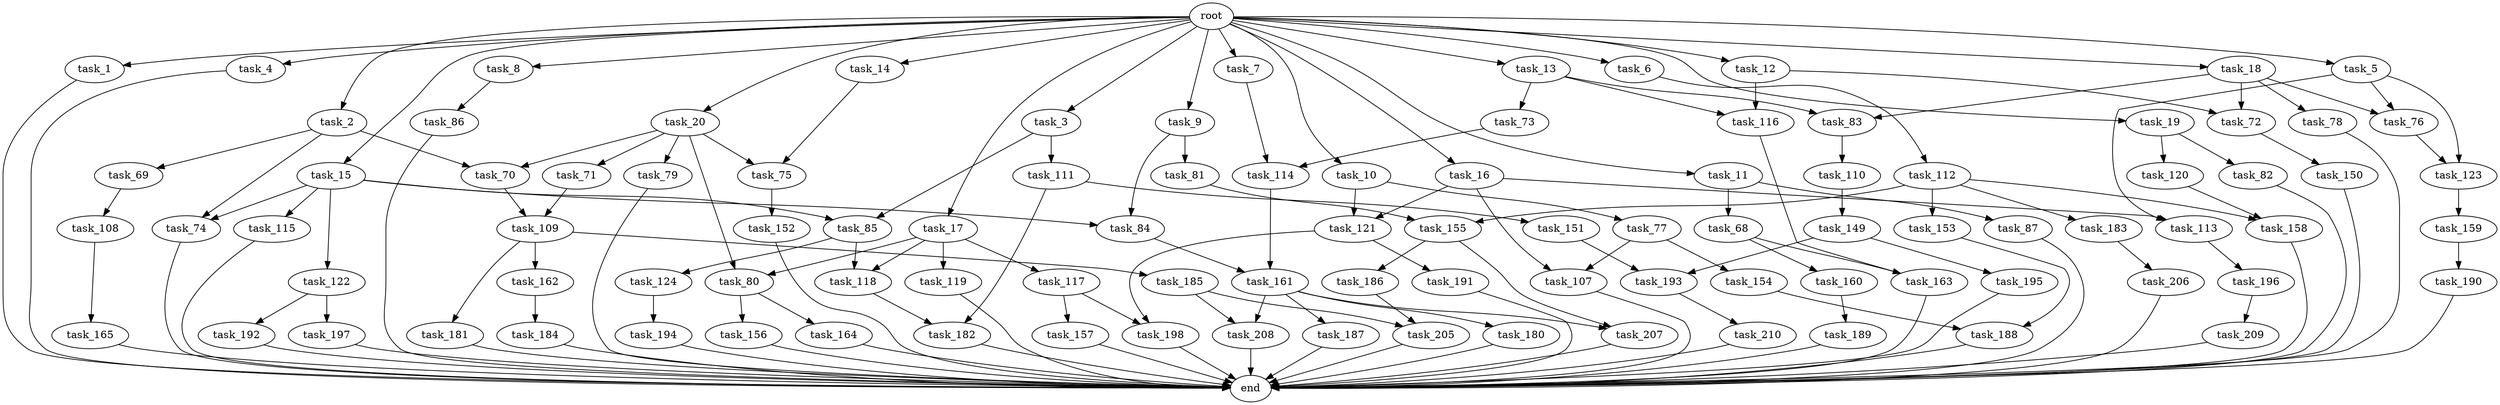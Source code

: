 digraph G {
  root [size="0.000000"];
  task_1 [size="102.400000"];
  task_2 [size="102.400000"];
  task_3 [size="102.400000"];
  task_4 [size="102.400000"];
  task_5 [size="102.400000"];
  task_6 [size="102.400000"];
  task_7 [size="102.400000"];
  task_8 [size="102.400000"];
  task_9 [size="102.400000"];
  task_10 [size="102.400000"];
  task_11 [size="102.400000"];
  task_12 [size="102.400000"];
  task_13 [size="102.400000"];
  task_14 [size="102.400000"];
  task_15 [size="102.400000"];
  task_16 [size="102.400000"];
  task_17 [size="102.400000"];
  task_18 [size="102.400000"];
  task_19 [size="102.400000"];
  task_20 [size="102.400000"];
  task_68 [size="69578470195.199997"];
  task_69 [size="85899345920.000000"];
  task_70 [size="93630287052.800003"];
  task_71 [size="7730941132.800000"];
  task_72 [size="73014444032.000000"];
  task_73 [size="3435973836.800000"];
  task_74 [size="89335319756.800003"];
  task_75 [size="49821620633.600006"];
  task_76 [size="11166914969.600000"];
  task_77 [size="54975581388.800003"];
  task_78 [size="3435973836.800000"];
  task_79 [size="7730941132.800000"];
  task_80 [size="38654705664.000000"];
  task_81 [size="69578470195.199997"];
  task_82 [size="7730941132.800000"];
  task_83 [size="6871947673.600000"];
  task_84 [size="73014444032.000000"];
  task_85 [size="17179869184.000000"];
  task_86 [size="3435973836.800000"];
  task_87 [size="69578470195.199997"];
  task_107 [size="76450417868.800003"];
  task_108 [size="69578470195.199997"];
  task_109 [size="44667659878.400002"];
  task_110 [size="54975581388.800003"];
  task_111 [size="13743895347.200001"];
  task_112 [size="85899345920.000000"];
  task_113 [size="62706522521.600006"];
  task_114 [size="38654705664.000000"];
  task_115 [size="3435973836.800000"];
  task_116 [size="73014444032.000000"];
  task_117 [size="30923764531.200001"];
  task_118 [size="73014444032.000000"];
  task_119 [size="30923764531.200001"];
  task_120 [size="7730941132.800000"];
  task_121 [size="109951162777.600006"];
  task_122 [size="3435973836.800000"];
  task_123 [size="49821620633.600006"];
  task_124 [size="42090679500.800003"];
  task_149 [size="7730941132.800000"];
  task_150 [size="21474836480.000000"];
  task_151 [size="21474836480.000000"];
  task_152 [size="3435973836.800000"];
  task_153 [size="42090679500.800003"];
  task_154 [size="21474836480.000000"];
  task_155 [size="55834574848.000000"];
  task_156 [size="85899345920.000000"];
  task_157 [size="69578470195.199997"];
  task_158 [size="127990025420.800003"];
  task_159 [size="21474836480.000000"];
  task_160 [size="69578470195.199997"];
  task_161 [size="85899345920.000000"];
  task_162 [size="30923764531.200001"];
  task_163 [size="124554051584.000000"];
  task_164 [size="85899345920.000000"];
  task_165 [size="7730941132.800000"];
  task_180 [size="42090679500.800003"];
  task_181 [size="30923764531.200001"];
  task_182 [size="76450417868.800003"];
  task_183 [size="42090679500.800003"];
  task_184 [size="7730941132.800000"];
  task_185 [size="30923764531.200001"];
  task_186 [size="42090679500.800003"];
  task_187 [size="42090679500.800003"];
  task_188 [size="100502234726.400009"];
  task_189 [size="21474836480.000000"];
  task_190 [size="7730941132.800000"];
  task_191 [size="54975581388.800003"];
  task_192 [size="42090679500.800003"];
  task_193 [size="35218731827.200005"];
  task_194 [size="13743895347.200001"];
  task_195 [size="21474836480.000000"];
  task_196 [size="13743895347.200001"];
  task_197 [size="42090679500.800003"];
  task_198 [size="124554051584.000000"];
  task_205 [size="127990025420.800003"];
  task_206 [size="3435973836.800000"];
  task_207 [size="84181359001.600006"];
  task_208 [size="127990025420.800003"];
  task_209 [size="69578470195.199997"];
  task_210 [size="30923764531.200001"];
  end [size="0.000000"];

  root -> task_1 [size="1.000000"];
  root -> task_2 [size="1.000000"];
  root -> task_3 [size="1.000000"];
  root -> task_4 [size="1.000000"];
  root -> task_5 [size="1.000000"];
  root -> task_6 [size="1.000000"];
  root -> task_7 [size="1.000000"];
  root -> task_8 [size="1.000000"];
  root -> task_9 [size="1.000000"];
  root -> task_10 [size="1.000000"];
  root -> task_11 [size="1.000000"];
  root -> task_12 [size="1.000000"];
  root -> task_13 [size="1.000000"];
  root -> task_14 [size="1.000000"];
  root -> task_15 [size="1.000000"];
  root -> task_16 [size="1.000000"];
  root -> task_17 [size="1.000000"];
  root -> task_18 [size="1.000000"];
  root -> task_19 [size="1.000000"];
  root -> task_20 [size="1.000000"];
  task_1 -> end [size="1.000000"];
  task_2 -> task_69 [size="838860800.000000"];
  task_2 -> task_70 [size="838860800.000000"];
  task_2 -> task_74 [size="838860800.000000"];
  task_3 -> task_85 [size="134217728.000000"];
  task_3 -> task_111 [size="134217728.000000"];
  task_4 -> end [size="1.000000"];
  task_5 -> task_76 [size="75497472.000000"];
  task_5 -> task_113 [size="75497472.000000"];
  task_5 -> task_123 [size="75497472.000000"];
  task_6 -> task_112 [size="838860800.000000"];
  task_7 -> task_114 [size="301989888.000000"];
  task_8 -> task_86 [size="33554432.000000"];
  task_9 -> task_81 [size="679477248.000000"];
  task_9 -> task_84 [size="679477248.000000"];
  task_10 -> task_77 [size="536870912.000000"];
  task_10 -> task_121 [size="536870912.000000"];
  task_11 -> task_68 [size="679477248.000000"];
  task_11 -> task_87 [size="679477248.000000"];
  task_12 -> task_72 [size="679477248.000000"];
  task_12 -> task_116 [size="679477248.000000"];
  task_13 -> task_73 [size="33554432.000000"];
  task_13 -> task_83 [size="33554432.000000"];
  task_13 -> task_116 [size="33554432.000000"];
  task_14 -> task_75 [size="411041792.000000"];
  task_15 -> task_74 [size="33554432.000000"];
  task_15 -> task_84 [size="33554432.000000"];
  task_15 -> task_85 [size="33554432.000000"];
  task_15 -> task_115 [size="33554432.000000"];
  task_15 -> task_122 [size="33554432.000000"];
  task_16 -> task_107 [size="536870912.000000"];
  task_16 -> task_113 [size="536870912.000000"];
  task_16 -> task_121 [size="536870912.000000"];
  task_17 -> task_80 [size="301989888.000000"];
  task_17 -> task_117 [size="301989888.000000"];
  task_17 -> task_118 [size="301989888.000000"];
  task_17 -> task_119 [size="301989888.000000"];
  task_18 -> task_72 [size="33554432.000000"];
  task_18 -> task_76 [size="33554432.000000"];
  task_18 -> task_78 [size="33554432.000000"];
  task_18 -> task_83 [size="33554432.000000"];
  task_19 -> task_82 [size="75497472.000000"];
  task_19 -> task_120 [size="75497472.000000"];
  task_20 -> task_70 [size="75497472.000000"];
  task_20 -> task_71 [size="75497472.000000"];
  task_20 -> task_75 [size="75497472.000000"];
  task_20 -> task_79 [size="75497472.000000"];
  task_20 -> task_80 [size="75497472.000000"];
  task_68 -> task_160 [size="679477248.000000"];
  task_68 -> task_163 [size="679477248.000000"];
  task_69 -> task_108 [size="679477248.000000"];
  task_70 -> task_109 [size="301989888.000000"];
  task_71 -> task_109 [size="134217728.000000"];
  task_72 -> task_150 [size="209715200.000000"];
  task_73 -> task_114 [size="75497472.000000"];
  task_74 -> end [size="1.000000"];
  task_75 -> task_152 [size="33554432.000000"];
  task_76 -> task_123 [size="411041792.000000"];
  task_77 -> task_107 [size="209715200.000000"];
  task_77 -> task_154 [size="209715200.000000"];
  task_78 -> end [size="1.000000"];
  task_79 -> end [size="1.000000"];
  task_80 -> task_156 [size="838860800.000000"];
  task_80 -> task_164 [size="838860800.000000"];
  task_81 -> task_155 [size="134217728.000000"];
  task_82 -> end [size="1.000000"];
  task_83 -> task_110 [size="536870912.000000"];
  task_84 -> task_161 [size="301989888.000000"];
  task_85 -> task_118 [size="411041792.000000"];
  task_85 -> task_124 [size="411041792.000000"];
  task_86 -> end [size="1.000000"];
  task_87 -> end [size="1.000000"];
  task_107 -> end [size="1.000000"];
  task_108 -> task_165 [size="75497472.000000"];
  task_109 -> task_162 [size="301989888.000000"];
  task_109 -> task_181 [size="301989888.000000"];
  task_109 -> task_185 [size="301989888.000000"];
  task_110 -> task_149 [size="75497472.000000"];
  task_111 -> task_151 [size="209715200.000000"];
  task_111 -> task_182 [size="209715200.000000"];
  task_112 -> task_153 [size="411041792.000000"];
  task_112 -> task_155 [size="411041792.000000"];
  task_112 -> task_158 [size="411041792.000000"];
  task_112 -> task_183 [size="411041792.000000"];
  task_113 -> task_196 [size="134217728.000000"];
  task_114 -> task_161 [size="536870912.000000"];
  task_115 -> end [size="1.000000"];
  task_116 -> task_163 [size="536870912.000000"];
  task_117 -> task_157 [size="679477248.000000"];
  task_117 -> task_198 [size="679477248.000000"];
  task_118 -> task_182 [size="536870912.000000"];
  task_119 -> end [size="1.000000"];
  task_120 -> task_158 [size="838860800.000000"];
  task_121 -> task_191 [size="536870912.000000"];
  task_121 -> task_198 [size="536870912.000000"];
  task_122 -> task_192 [size="411041792.000000"];
  task_122 -> task_197 [size="411041792.000000"];
  task_123 -> task_159 [size="209715200.000000"];
  task_124 -> task_194 [size="134217728.000000"];
  task_149 -> task_193 [size="209715200.000000"];
  task_149 -> task_195 [size="209715200.000000"];
  task_150 -> end [size="1.000000"];
  task_151 -> task_193 [size="134217728.000000"];
  task_152 -> end [size="1.000000"];
  task_153 -> task_188 [size="679477248.000000"];
  task_154 -> task_188 [size="301989888.000000"];
  task_155 -> task_186 [size="411041792.000000"];
  task_155 -> task_207 [size="411041792.000000"];
  task_156 -> end [size="1.000000"];
  task_157 -> end [size="1.000000"];
  task_158 -> end [size="1.000000"];
  task_159 -> task_190 [size="75497472.000000"];
  task_160 -> task_189 [size="209715200.000000"];
  task_161 -> task_180 [size="411041792.000000"];
  task_161 -> task_187 [size="411041792.000000"];
  task_161 -> task_207 [size="411041792.000000"];
  task_161 -> task_208 [size="411041792.000000"];
  task_162 -> task_184 [size="75497472.000000"];
  task_163 -> end [size="1.000000"];
  task_164 -> end [size="1.000000"];
  task_165 -> end [size="1.000000"];
  task_180 -> end [size="1.000000"];
  task_181 -> end [size="1.000000"];
  task_182 -> end [size="1.000000"];
  task_183 -> task_206 [size="33554432.000000"];
  task_184 -> end [size="1.000000"];
  task_185 -> task_205 [size="838860800.000000"];
  task_185 -> task_208 [size="838860800.000000"];
  task_186 -> task_205 [size="411041792.000000"];
  task_187 -> end [size="1.000000"];
  task_188 -> end [size="1.000000"];
  task_189 -> end [size="1.000000"];
  task_190 -> end [size="1.000000"];
  task_191 -> end [size="1.000000"];
  task_192 -> end [size="1.000000"];
  task_193 -> task_210 [size="301989888.000000"];
  task_194 -> end [size="1.000000"];
  task_195 -> end [size="1.000000"];
  task_196 -> task_209 [size="679477248.000000"];
  task_197 -> end [size="1.000000"];
  task_198 -> end [size="1.000000"];
  task_205 -> end [size="1.000000"];
  task_206 -> end [size="1.000000"];
  task_207 -> end [size="1.000000"];
  task_208 -> end [size="1.000000"];
  task_209 -> end [size="1.000000"];
  task_210 -> end [size="1.000000"];
}
